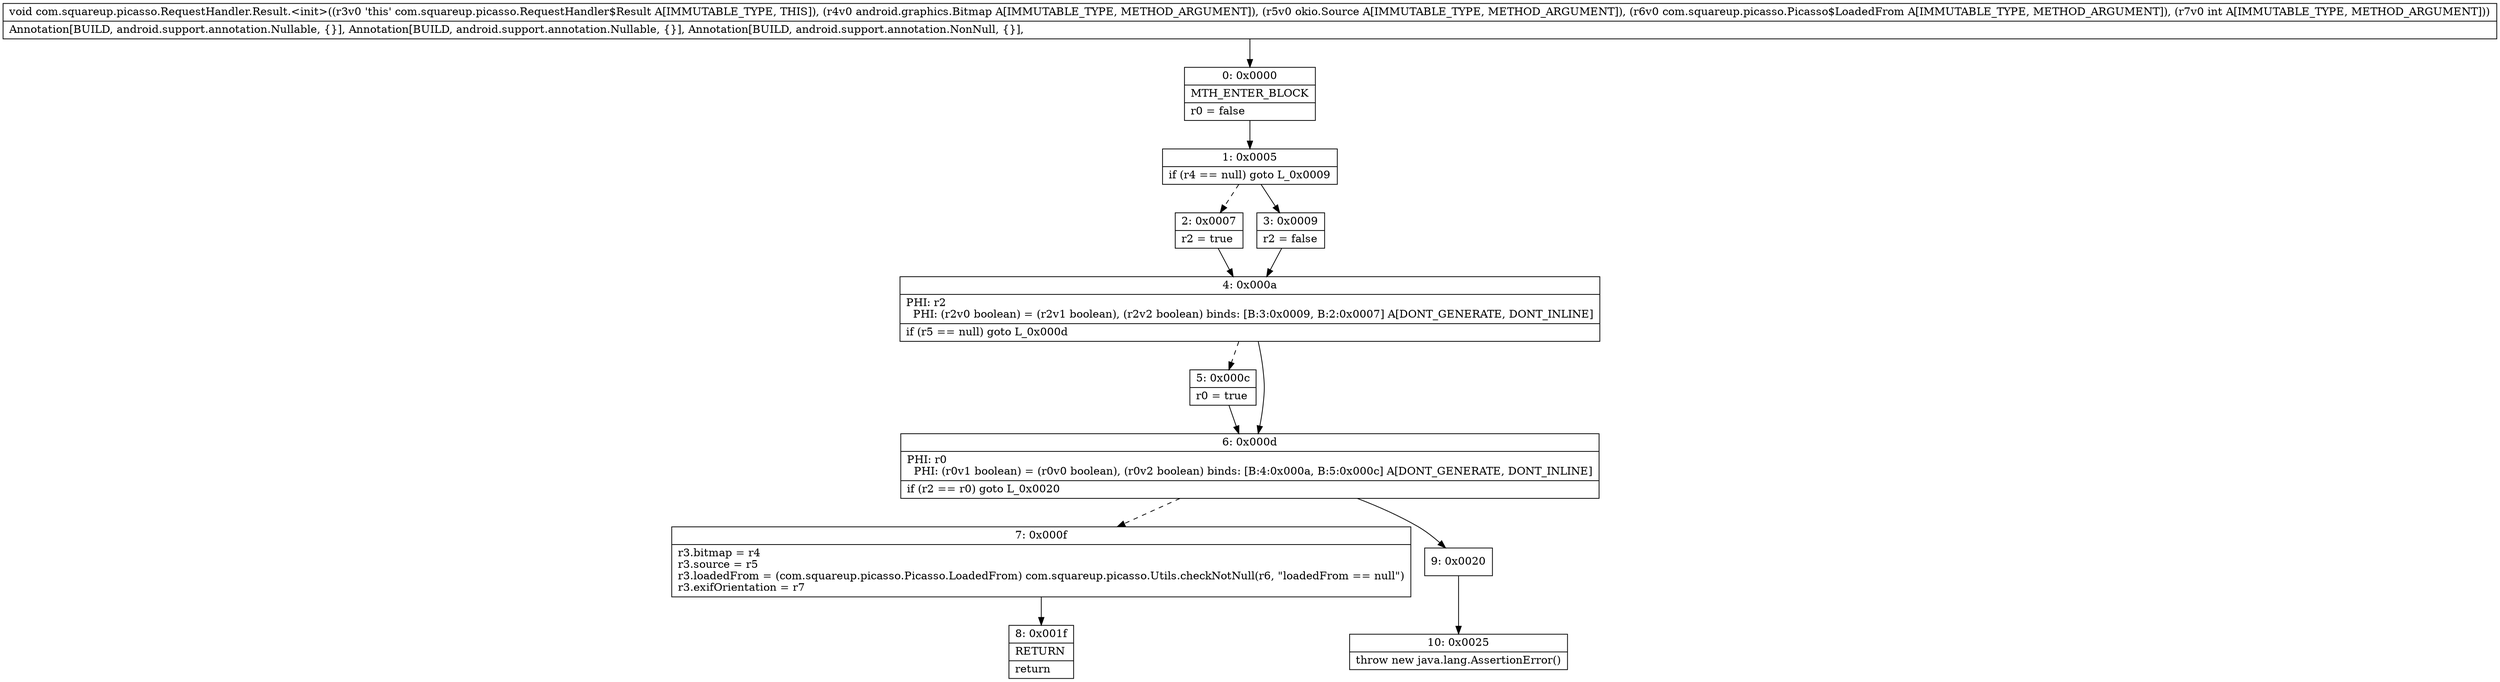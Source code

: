 digraph "CFG forcom.squareup.picasso.RequestHandler.Result.\<init\>(Landroid\/graphics\/Bitmap;Lokio\/Source;Lcom\/squareup\/picasso\/Picasso$LoadedFrom;I)V" {
Node_0 [shape=record,label="{0\:\ 0x0000|MTH_ENTER_BLOCK\l|r0 = false\l}"];
Node_1 [shape=record,label="{1\:\ 0x0005|if (r4 == null) goto L_0x0009\l}"];
Node_2 [shape=record,label="{2\:\ 0x0007|r2 = true\l}"];
Node_3 [shape=record,label="{3\:\ 0x0009|r2 = false\l}"];
Node_4 [shape=record,label="{4\:\ 0x000a|PHI: r2 \l  PHI: (r2v0 boolean) = (r2v1 boolean), (r2v2 boolean) binds: [B:3:0x0009, B:2:0x0007] A[DONT_GENERATE, DONT_INLINE]\l|if (r5 == null) goto L_0x000d\l}"];
Node_5 [shape=record,label="{5\:\ 0x000c|r0 = true\l}"];
Node_6 [shape=record,label="{6\:\ 0x000d|PHI: r0 \l  PHI: (r0v1 boolean) = (r0v0 boolean), (r0v2 boolean) binds: [B:4:0x000a, B:5:0x000c] A[DONT_GENERATE, DONT_INLINE]\l|if (r2 == r0) goto L_0x0020\l}"];
Node_7 [shape=record,label="{7\:\ 0x000f|r3.bitmap = r4\lr3.source = r5\lr3.loadedFrom = (com.squareup.picasso.Picasso.LoadedFrom) com.squareup.picasso.Utils.checkNotNull(r6, \"loadedFrom == null\")\lr3.exifOrientation = r7\l}"];
Node_8 [shape=record,label="{8\:\ 0x001f|RETURN\l|return\l}"];
Node_9 [shape=record,label="{9\:\ 0x0020}"];
Node_10 [shape=record,label="{10\:\ 0x0025|throw new java.lang.AssertionError()\l}"];
MethodNode[shape=record,label="{void com.squareup.picasso.RequestHandler.Result.\<init\>((r3v0 'this' com.squareup.picasso.RequestHandler$Result A[IMMUTABLE_TYPE, THIS]), (r4v0 android.graphics.Bitmap A[IMMUTABLE_TYPE, METHOD_ARGUMENT]), (r5v0 okio.Source A[IMMUTABLE_TYPE, METHOD_ARGUMENT]), (r6v0 com.squareup.picasso.Picasso$LoadedFrom A[IMMUTABLE_TYPE, METHOD_ARGUMENT]), (r7v0 int A[IMMUTABLE_TYPE, METHOD_ARGUMENT]))  | Annotation[BUILD, android.support.annotation.Nullable, \{\}], Annotation[BUILD, android.support.annotation.Nullable, \{\}], Annotation[BUILD, android.support.annotation.NonNull, \{\}], \l}"];
MethodNode -> Node_0;
Node_0 -> Node_1;
Node_1 -> Node_2[style=dashed];
Node_1 -> Node_3;
Node_2 -> Node_4;
Node_3 -> Node_4;
Node_4 -> Node_5[style=dashed];
Node_4 -> Node_6;
Node_5 -> Node_6;
Node_6 -> Node_7[style=dashed];
Node_6 -> Node_9;
Node_7 -> Node_8;
Node_9 -> Node_10;
}

